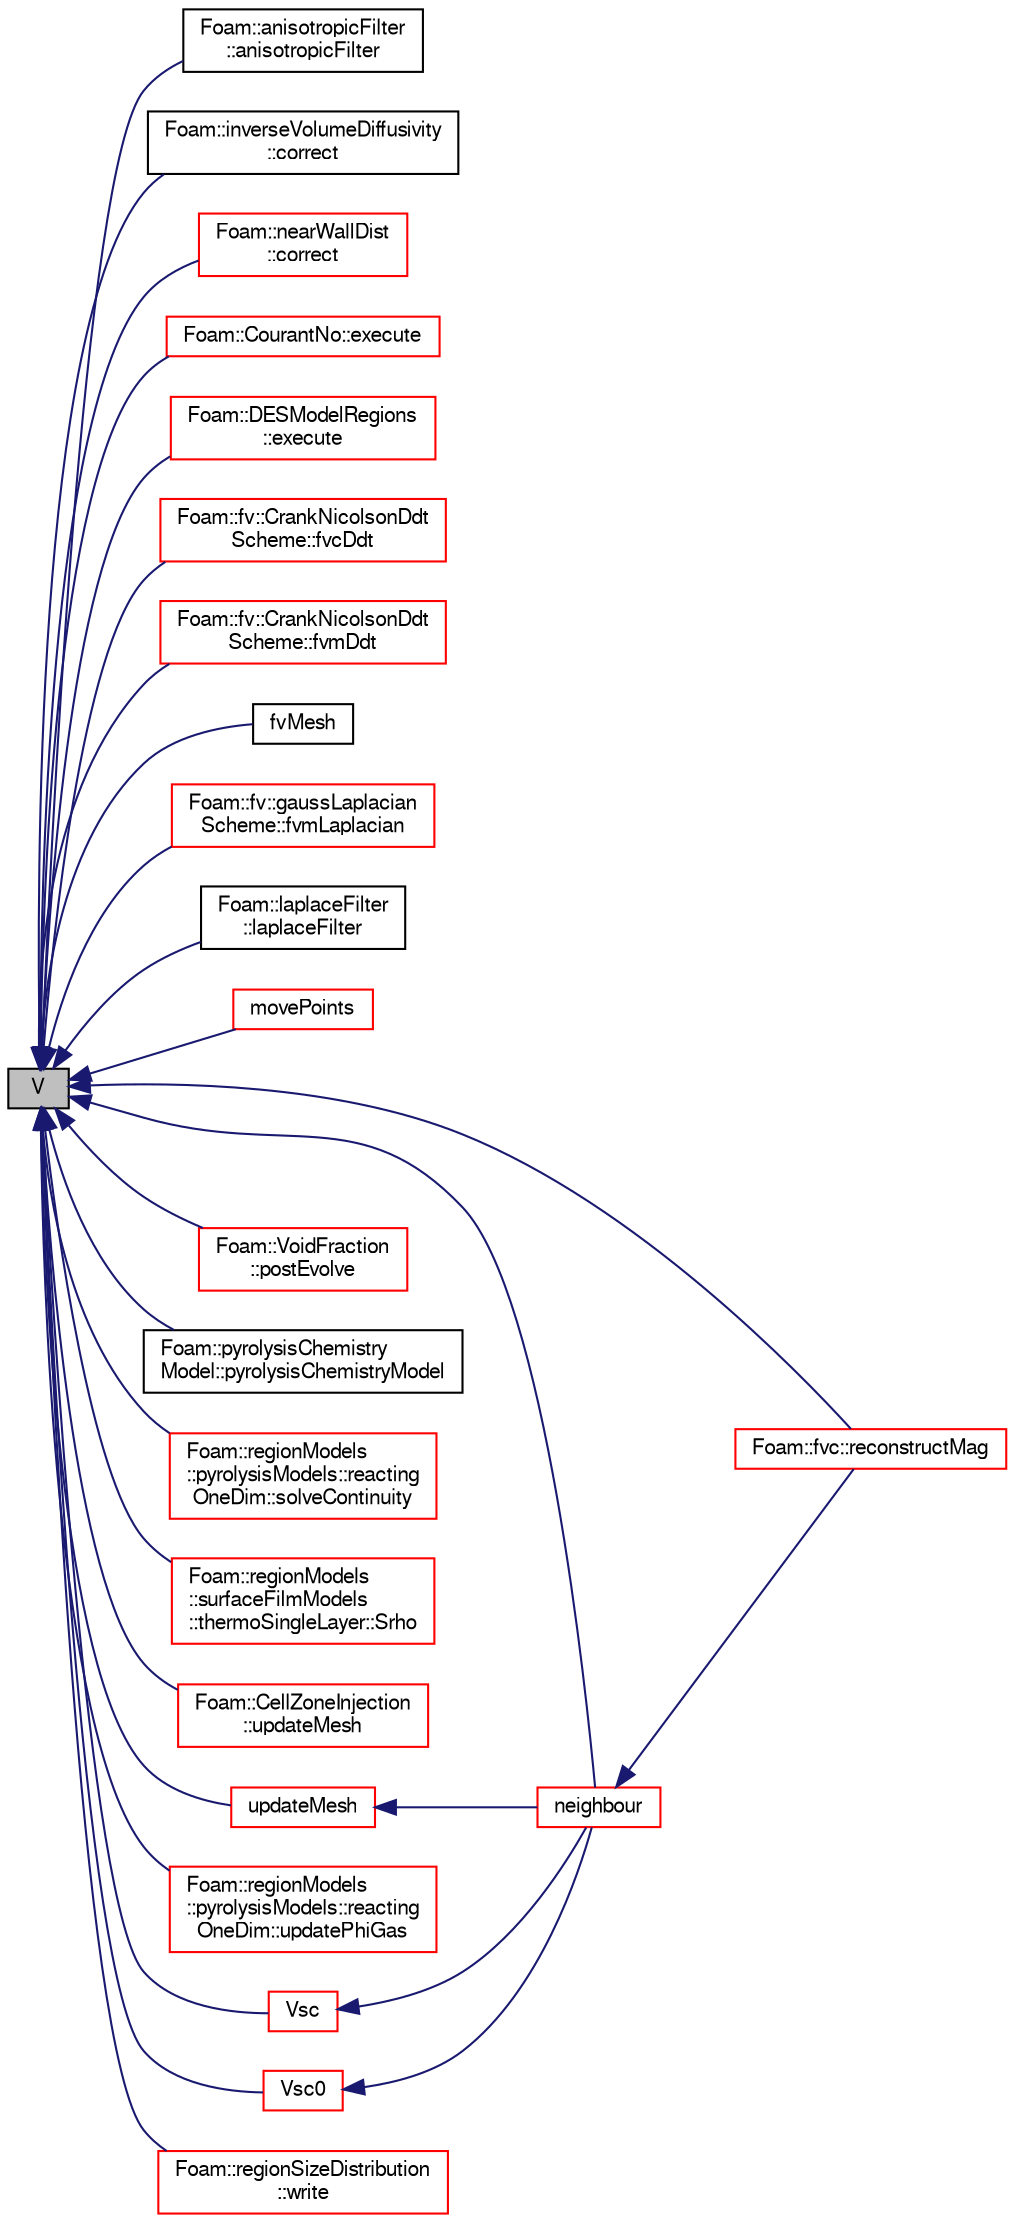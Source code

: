 digraph "V"
{
  bgcolor="transparent";
  edge [fontname="FreeSans",fontsize="10",labelfontname="FreeSans",labelfontsize="10"];
  node [fontname="FreeSans",fontsize="10",shape=record];
  rankdir="LR";
  Node11570 [label="V",height=0.2,width=0.4,color="black", fillcolor="grey75", style="filled", fontcolor="black"];
  Node11570 -> Node11571 [dir="back",color="midnightblue",fontsize="10",style="solid",fontname="FreeSans"];
  Node11571 [label="Foam::anisotropicFilter\l::anisotropicFilter",height=0.2,width=0.4,color="black",URL="$a31130.html#a1054a3bdd9be3f4b6109caf21ffcf3b9",tooltip="Construct from components. "];
  Node11570 -> Node11572 [dir="back",color="midnightblue",fontsize="10",style="solid",fontname="FreeSans"];
  Node11572 [label="Foam::inverseVolumeDiffusivity\l::correct",height=0.2,width=0.4,color="black",URL="$a23370.html#a3ae44b28050c3aa494c1d8e18cf618c1",tooltip="Correct the motion diffusivity. "];
  Node11570 -> Node11573 [dir="back",color="midnightblue",fontsize="10",style="solid",fontname="FreeSans"];
  Node11573 [label="Foam::nearWallDist\l::correct",height=0.2,width=0.4,color="red",URL="$a22882.html#a3ae44b28050c3aa494c1d8e18cf618c1",tooltip="Correct for mesh geom/topo changes. "];
  Node11570 -> Node11829 [dir="back",color="midnightblue",fontsize="10",style="solid",fontname="FreeSans"];
  Node11829 [label="Foam::CourantNo::execute",height=0.2,width=0.4,color="red",URL="$a28878.html#a61af3e60b94ae3e748f6fbac1e794af7",tooltip="Execute, currently does nothing. "];
  Node11570 -> Node11831 [dir="back",color="midnightblue",fontsize="10",style="solid",fontname="FreeSans"];
  Node11831 [label="Foam::DESModelRegions\l::execute",height=0.2,width=0.4,color="red",URL="$a28882.html#a61af3e60b94ae3e748f6fbac1e794af7",tooltip="Execute, currently does nothing. "];
  Node11570 -> Node11833 [dir="back",color="midnightblue",fontsize="10",style="solid",fontname="FreeSans"];
  Node11833 [label="Foam::fv::CrankNicolsonDdt\lScheme::fvcDdt",height=0.2,width=0.4,color="red",URL="$a22478.html#a2b9a1541ce06c457e16e2cb676f67e46"];
  Node11570 -> Node11836 [dir="back",color="midnightblue",fontsize="10",style="solid",fontname="FreeSans"];
  Node11836 [label="Foam::fv::CrankNicolsonDdt\lScheme::fvmDdt",height=0.2,width=0.4,color="red",URL="$a22478.html#a8602a98a4ac41054bb3dcf8adc93b94b"];
  Node11570 -> Node11843 [dir="back",color="midnightblue",fontsize="10",style="solid",fontname="FreeSans"];
  Node11843 [label="fvMesh",height=0.2,width=0.4,color="black",URL="$a22766.html#a0c27d0e427e192f6dd4cd0efe7fb3baa",tooltip="Construct from IOobject. "];
  Node11570 -> Node11844 [dir="back",color="midnightblue",fontsize="10",style="solid",fontname="FreeSans"];
  Node11844 [label="Foam::fv::gaussLaplacian\lScheme::fvmLaplacian",height=0.2,width=0.4,color="red",URL="$a22578.html#ac363258e34a38773cd5e029506a4b945"];
  Node11570 -> Node11848 [dir="back",color="midnightblue",fontsize="10",style="solid",fontname="FreeSans"];
  Node11848 [label="Foam::laplaceFilter\l::laplaceFilter",height=0.2,width=0.4,color="black",URL="$a31134.html#a87f186f0b5de562cf1f79251fec52491",tooltip="Construct from components. "];
  Node11570 -> Node11849 [dir="back",color="midnightblue",fontsize="10",style="solid",fontname="FreeSans"];
  Node11849 [label="movePoints",height=0.2,width=0.4,color="red",URL="$a22766.html#a3693c648bea2e99054cbbb75d4bf4e4d",tooltip="Move points, returns volumes swept by faces in motion. "];
  Node11570 -> Node11864 [dir="back",color="midnightblue",fontsize="10",style="solid",fontname="FreeSans"];
  Node11864 [label="neighbour",height=0.2,width=0.4,color="red",URL="$a22766.html#aab1a7f2af09b33005a527e107c7b3fad",tooltip="Internal face neighbour. "];
  Node11864 -> Node11941 [dir="back",color="midnightblue",fontsize="10",style="solid",fontname="FreeSans"];
  Node11941 [label="Foam::fvc::reconstructMag",height=0.2,width=0.4,color="red",URL="$a21134.html#a29cdad91ee3fc2ac251ac2b4872557da"];
  Node11570 -> Node13607 [dir="back",color="midnightblue",fontsize="10",style="solid",fontname="FreeSans"];
  Node13607 [label="Foam::VoidFraction\l::postEvolve",height=0.2,width=0.4,color="red",URL="$a24002.html#a0bf23f36eb3424966e359419a566eb0a",tooltip="Post-evolve hook. "];
  Node11570 -> Node13609 [dir="back",color="midnightblue",fontsize="10",style="solid",fontname="FreeSans"];
  Node13609 [label="Foam::pyrolysisChemistry\lModel::pyrolysisChemistryModel",height=0.2,width=0.4,color="black",URL="$a30190.html#ac3826f991bf0e737b0a9d28f62ab1d94",tooltip="Construct from mesh. "];
  Node11570 -> Node11941 [dir="back",color="midnightblue",fontsize="10",style="solid",fontname="FreeSans"];
  Node11570 -> Node13505 [dir="back",color="midnightblue",fontsize="10",style="solid",fontname="FreeSans"];
  Node13505 [label="Foam::regionModels\l::pyrolysisModels::reacting\lOneDim::solveContinuity",height=0.2,width=0.4,color="red",URL="$a28978.html#a1a4c7f06441e29b9703723dfd2e5976d",tooltip="Solve continuity equation. "];
  Node11570 -> Node13018 [dir="back",color="midnightblue",fontsize="10",style="solid",fontname="FreeSans"];
  Node13018 [label="Foam::regionModels\l::surfaceFilmModels\l::thermoSingleLayer::Srho",height=0.2,width=0.4,color="red",URL="$a29182.html#a0fd34d9be91b7ae55aec9d00e630b9b6",tooltip="Return total mass source - Eulerian phase only. "];
  Node11570 -> Node13610 [dir="back",color="midnightblue",fontsize="10",style="solid",fontname="FreeSans"];
  Node13610 [label="Foam::CellZoneInjection\l::updateMesh",height=0.2,width=0.4,color="red",URL="$a24050.html#ae5693a309a936ac1040dd48c2881677f",tooltip="Set injector locations when mesh is updated. "];
  Node11570 -> Node13486 [dir="back",color="midnightblue",fontsize="10",style="solid",fontname="FreeSans"];
  Node13486 [label="updateMesh",height=0.2,width=0.4,color="red",URL="$a22766.html#a9c8cde0b192708d622d874f8cc2df66d",tooltip="Update mesh corresponding to the given map. "];
  Node13486 -> Node11864 [dir="back",color="midnightblue",fontsize="10",style="solid",fontname="FreeSans"];
  Node11570 -> Node13612 [dir="back",color="midnightblue",fontsize="10",style="solid",fontname="FreeSans"];
  Node13612 [label="Foam::regionModels\l::pyrolysisModels::reacting\lOneDim::updatePhiGas",height=0.2,width=0.4,color="red",URL="$a28978.html#a7929b3edb2e13e93a3e98e85bfd45b43",tooltip="Update enthalpy flux for pyrolysis gases. "];
  Node11570 -> Node12307 [dir="back",color="midnightblue",fontsize="10",style="solid",fontname="FreeSans"];
  Node12307 [label="Vsc",height=0.2,width=0.4,color="red",URL="$a22766.html#a61b308a9e81e12d6366766fa88c6c4d1",tooltip="Return sub-cycle cell volumes. "];
  Node12307 -> Node11864 [dir="back",color="midnightblue",fontsize="10",style="solid",fontname="FreeSans"];
  Node11570 -> Node12310 [dir="back",color="midnightblue",fontsize="10",style="solid",fontname="FreeSans"];
  Node12310 [label="Vsc0",height=0.2,width=0.4,color="red",URL="$a22766.html#ab869eee7a25d05479757162c41bfc973",tooltip="Return sub-cycl old-time cell volumes. "];
  Node12310 -> Node11864 [dir="back",color="midnightblue",fontsize="10",style="solid",fontname="FreeSans"];
  Node11570 -> Node13432 [dir="back",color="midnightblue",fontsize="10",style="solid",fontname="FreeSans"];
  Node13432 [label="Foam::regionSizeDistribution\l::write",height=0.2,width=0.4,color="red",URL="$a28766.html#aac759501cf6c7895a70eecbef0226ae1",tooltip="Calculate the regionSizeDistribution and write. "];
}
